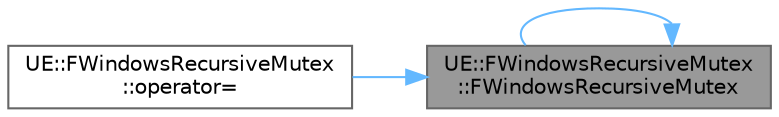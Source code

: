 digraph "UE::FWindowsRecursiveMutex::FWindowsRecursiveMutex"
{
 // INTERACTIVE_SVG=YES
 // LATEX_PDF_SIZE
  bgcolor="transparent";
  edge [fontname=Helvetica,fontsize=10,labelfontname=Helvetica,labelfontsize=10];
  node [fontname=Helvetica,fontsize=10,shape=box,height=0.2,width=0.4];
  rankdir="RL";
  Node1 [id="Node000001",label="UE::FWindowsRecursiveMutex\l::FWindowsRecursiveMutex",height=0.2,width=0.4,color="gray40", fillcolor="grey60", style="filled", fontcolor="black",tooltip=" "];
  Node1 -> Node1 [id="edge1_Node000001_Node000001",dir="back",color="steelblue1",style="solid",tooltip=" "];
  Node1 -> Node2 [id="edge2_Node000001_Node000002",dir="back",color="steelblue1",style="solid",tooltip=" "];
  Node2 [id="Node000002",label="UE::FWindowsRecursiveMutex\l::operator=",height=0.2,width=0.4,color="grey40", fillcolor="white", style="filled",URL="$df/d40/classUE_1_1FWindowsRecursiveMutex.html#a27ca4f8ab39d5721ec64f64b38dce07f",tooltip=" "];
}
